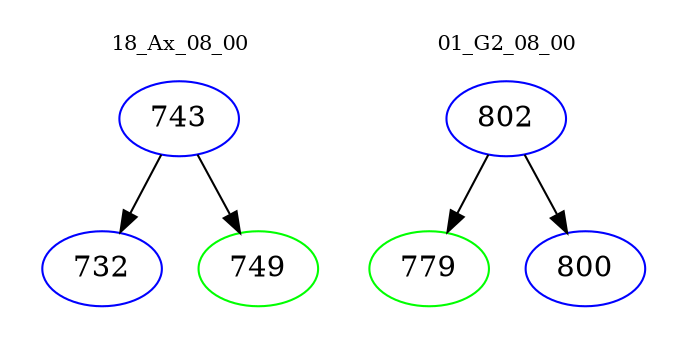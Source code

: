 digraph{
subgraph cluster_0 {
color = white
label = "18_Ax_08_00";
fontsize=10;
T0_743 [label="743", color="blue"]
T0_743 -> T0_732 [color="black"]
T0_732 [label="732", color="blue"]
T0_743 -> T0_749 [color="black"]
T0_749 [label="749", color="green"]
}
subgraph cluster_1 {
color = white
label = "01_G2_08_00";
fontsize=10;
T1_802 [label="802", color="blue"]
T1_802 -> T1_779 [color="black"]
T1_779 [label="779", color="green"]
T1_802 -> T1_800 [color="black"]
T1_800 [label="800", color="blue"]
}
}
